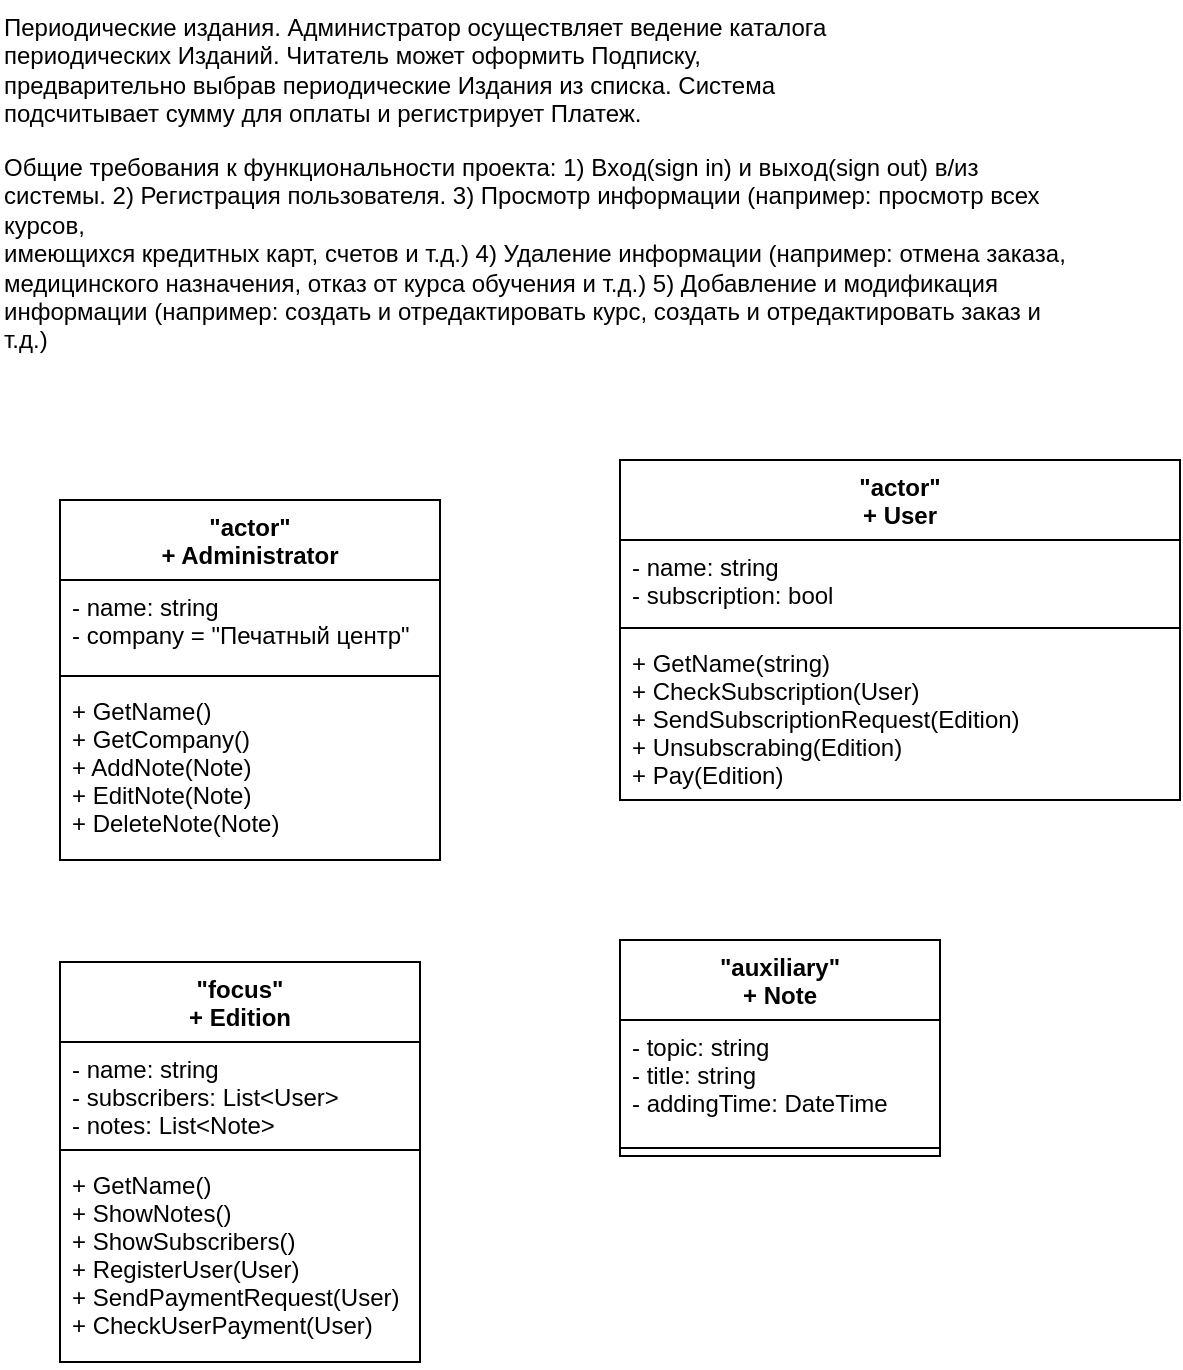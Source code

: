<mxfile version="20.6.2" type="device"><diagram id="C5RBs43oDa-KdzZeNtuy" name="Page-1"><mxGraphModel dx="748" dy="826" grid="1" gridSize="10" guides="1" tooltips="1" connect="1" arrows="1" fold="1" page="1" pageScale="1" pageWidth="827" pageHeight="1169" math="0" shadow="0"><root><mxCell id="WIyWlLk6GJQsqaUBKTNV-0"/><mxCell id="WIyWlLk6GJQsqaUBKTNV-1" parent="WIyWlLk6GJQsqaUBKTNV-0"/><mxCell id="61XpS2MZrRNyuWHXfyvD-4" value="Периодические издания. Администратор осуществляет ведение каталога &#10;периодических Изданий. Читатель может оформить Подписку, &#10;предварительно выбрав периодические Издания из списка. Система &#10;подсчитывает сумму для оплаты и регистрирует Платеж." style="text;whiteSpace=wrap;html=1;" vertex="1" parent="WIyWlLk6GJQsqaUBKTNV-1"><mxGeometry width="450" height="80" as="geometry"/></mxCell><mxCell id="61XpS2MZrRNyuWHXfyvD-5" value="Общие требования к функциональности проекта: 1) Bxoд(sign in) и выxoд(sign out) в/из &#10;системы. 2) Регистрация пользователя. 3) Просмотр информации (например: просмотр всех курсов, &#10;имеющихся кредитных карт, счетов и т.д.) 4) Удаление информации (например: отмена заказа, &#10;медицинского назначения, отказ от курса обучения и т.д.) 5) Добавление и модификация &#10;информации (например: создать и отредактировать курс, создать и отредактировать заказ и &#10;т.д.)" style="text;whiteSpace=wrap;html=1;" vertex="1" parent="WIyWlLk6GJQsqaUBKTNV-1"><mxGeometry y="70" width="560" height="110" as="geometry"/></mxCell><mxCell id="61XpS2MZrRNyuWHXfyvD-10" value="&quot;actor&quot;&#10;+ Administrator" style="swimlane;fontStyle=1;align=center;verticalAlign=top;childLayout=stackLayout;horizontal=1;startSize=40;horizontalStack=0;resizeParent=1;resizeParentMax=0;resizeLast=0;collapsible=1;marginBottom=0;" vertex="1" parent="WIyWlLk6GJQsqaUBKTNV-1"><mxGeometry x="30" y="250" width="190" height="180" as="geometry"><mxRectangle x="30" y="250" width="130" height="40" as="alternateBounds"/></mxGeometry></mxCell><mxCell id="61XpS2MZrRNyuWHXfyvD-11" value="- name: string&#10;- company = &quot;Печатный центр&quot;" style="text;strokeColor=none;fillColor=none;align=left;verticalAlign=top;spacingLeft=4;spacingRight=4;overflow=hidden;rotatable=0;points=[[0,0.5],[1,0.5]];portConstraint=eastwest;" vertex="1" parent="61XpS2MZrRNyuWHXfyvD-10"><mxGeometry y="40" width="190" height="44" as="geometry"/></mxCell><mxCell id="61XpS2MZrRNyuWHXfyvD-12" value="" style="line;strokeWidth=1;fillColor=none;align=left;verticalAlign=middle;spacingTop=-1;spacingLeft=3;spacingRight=3;rotatable=0;labelPosition=right;points=[];portConstraint=eastwest;strokeColor=inherit;" vertex="1" parent="61XpS2MZrRNyuWHXfyvD-10"><mxGeometry y="84" width="190" height="8" as="geometry"/></mxCell><mxCell id="61XpS2MZrRNyuWHXfyvD-13" value="+ GetName()&#10;+ GetCompany()&#10;+ AddNote(Note)&#10;+ EditNote(Note)&#10;+ DeleteNote(Note)" style="text;strokeColor=none;fillColor=none;align=left;verticalAlign=top;spacingLeft=4;spacingRight=4;overflow=hidden;rotatable=0;points=[[0,0.5],[1,0.5]];portConstraint=eastwest;" vertex="1" parent="61XpS2MZrRNyuWHXfyvD-10"><mxGeometry y="92" width="190" height="88" as="geometry"/></mxCell><mxCell id="61XpS2MZrRNyuWHXfyvD-14" value="&quot;actor&quot;&#10;+ User" style="swimlane;fontStyle=1;align=center;verticalAlign=top;childLayout=stackLayout;horizontal=1;startSize=40;horizontalStack=0;resizeParent=1;resizeParentMax=0;resizeLast=0;collapsible=1;marginBottom=0;" vertex="1" parent="WIyWlLk6GJQsqaUBKTNV-1"><mxGeometry x="310" y="230" width="280" height="170" as="geometry"/></mxCell><mxCell id="61XpS2MZrRNyuWHXfyvD-15" value="- name: string&#10;- subscription: bool" style="text;strokeColor=none;fillColor=none;align=left;verticalAlign=top;spacingLeft=4;spacingRight=4;overflow=hidden;rotatable=0;points=[[0,0.5],[1,0.5]];portConstraint=eastwest;" vertex="1" parent="61XpS2MZrRNyuWHXfyvD-14"><mxGeometry y="40" width="280" height="40" as="geometry"/></mxCell><mxCell id="61XpS2MZrRNyuWHXfyvD-16" value="" style="line;strokeWidth=1;fillColor=none;align=left;verticalAlign=middle;spacingTop=-1;spacingLeft=3;spacingRight=3;rotatable=0;labelPosition=right;points=[];portConstraint=eastwest;strokeColor=inherit;" vertex="1" parent="61XpS2MZrRNyuWHXfyvD-14"><mxGeometry y="80" width="280" height="8" as="geometry"/></mxCell><mxCell id="61XpS2MZrRNyuWHXfyvD-17" value="+ GetName(string)&#10;+ CheckSubscription(User)&#10;+ SendSubscriptionRequest(Edition)&#10;+ Unsubscrabing(Edition)&#10;+ Pay(Edition)" style="text;strokeColor=none;fillColor=none;align=left;verticalAlign=top;spacingLeft=4;spacingRight=4;overflow=hidden;rotatable=0;points=[[0,0.5],[1,0.5]];portConstraint=eastwest;" vertex="1" parent="61XpS2MZrRNyuWHXfyvD-14"><mxGeometry y="88" width="280" height="82" as="geometry"/></mxCell><mxCell id="61XpS2MZrRNyuWHXfyvD-18" value="&quot;focus&quot;&#10;+ Edition" style="swimlane;fontStyle=1;align=center;verticalAlign=top;childLayout=stackLayout;horizontal=1;startSize=40;horizontalStack=0;resizeParent=1;resizeParentMax=0;resizeLast=0;collapsible=1;marginBottom=0;" vertex="1" parent="WIyWlLk6GJQsqaUBKTNV-1"><mxGeometry x="30" y="481" width="180" height="200" as="geometry"/></mxCell><mxCell id="61XpS2MZrRNyuWHXfyvD-19" value="- name: string&#10;- subscribers: List&lt;User&gt;&#10;- notes: List&lt;Note&gt;" style="text;strokeColor=none;fillColor=none;align=left;verticalAlign=top;spacingLeft=4;spacingRight=4;overflow=hidden;rotatable=0;points=[[0,0.5],[1,0.5]];portConstraint=eastwest;" vertex="1" parent="61XpS2MZrRNyuWHXfyvD-18"><mxGeometry y="40" width="180" height="50" as="geometry"/></mxCell><mxCell id="61XpS2MZrRNyuWHXfyvD-20" value="" style="line;strokeWidth=1;fillColor=none;align=left;verticalAlign=middle;spacingTop=-1;spacingLeft=3;spacingRight=3;rotatable=0;labelPosition=right;points=[];portConstraint=eastwest;strokeColor=inherit;" vertex="1" parent="61XpS2MZrRNyuWHXfyvD-18"><mxGeometry y="90" width="180" height="8" as="geometry"/></mxCell><mxCell id="61XpS2MZrRNyuWHXfyvD-21" value="+ GetName()&#10;+ ShowNotes()&#10;+ ShowSubscribers()&#10;+ RegisterUser(User)&#10;+ SendPaymentRequest(User)&#10;+ CheckUserPayment(User)" style="text;strokeColor=none;fillColor=none;align=left;verticalAlign=top;spacingLeft=4;spacingRight=4;overflow=hidden;rotatable=0;points=[[0,0.5],[1,0.5]];portConstraint=eastwest;" vertex="1" parent="61XpS2MZrRNyuWHXfyvD-18"><mxGeometry y="98" width="180" height="102" as="geometry"/></mxCell><mxCell id="61XpS2MZrRNyuWHXfyvD-22" value="&quot;auxiliary&quot;&#10;+ Note" style="swimlane;fontStyle=1;align=center;verticalAlign=top;childLayout=stackLayout;horizontal=1;startSize=40;horizontalStack=0;resizeParent=1;resizeParentMax=0;resizeLast=0;collapsible=1;marginBottom=0;" vertex="1" parent="WIyWlLk6GJQsqaUBKTNV-1"><mxGeometry x="310" y="470" width="160" height="108" as="geometry"/></mxCell><mxCell id="61XpS2MZrRNyuWHXfyvD-23" value="- topic: string&#10;- title: string&#10;- addingTime: DateTime" style="text;strokeColor=none;fillColor=none;align=left;verticalAlign=top;spacingLeft=4;spacingRight=4;overflow=hidden;rotatable=0;points=[[0,0.5],[1,0.5]];portConstraint=eastwest;" vertex="1" parent="61XpS2MZrRNyuWHXfyvD-22"><mxGeometry y="40" width="160" height="60" as="geometry"/></mxCell><mxCell id="61XpS2MZrRNyuWHXfyvD-24" value="" style="line;strokeWidth=1;fillColor=none;align=left;verticalAlign=middle;spacingTop=-1;spacingLeft=3;spacingRight=3;rotatable=0;labelPosition=right;points=[];portConstraint=eastwest;strokeColor=inherit;" vertex="1" parent="61XpS2MZrRNyuWHXfyvD-22"><mxGeometry y="100" width="160" height="8" as="geometry"/></mxCell></root></mxGraphModel></diagram></mxfile>